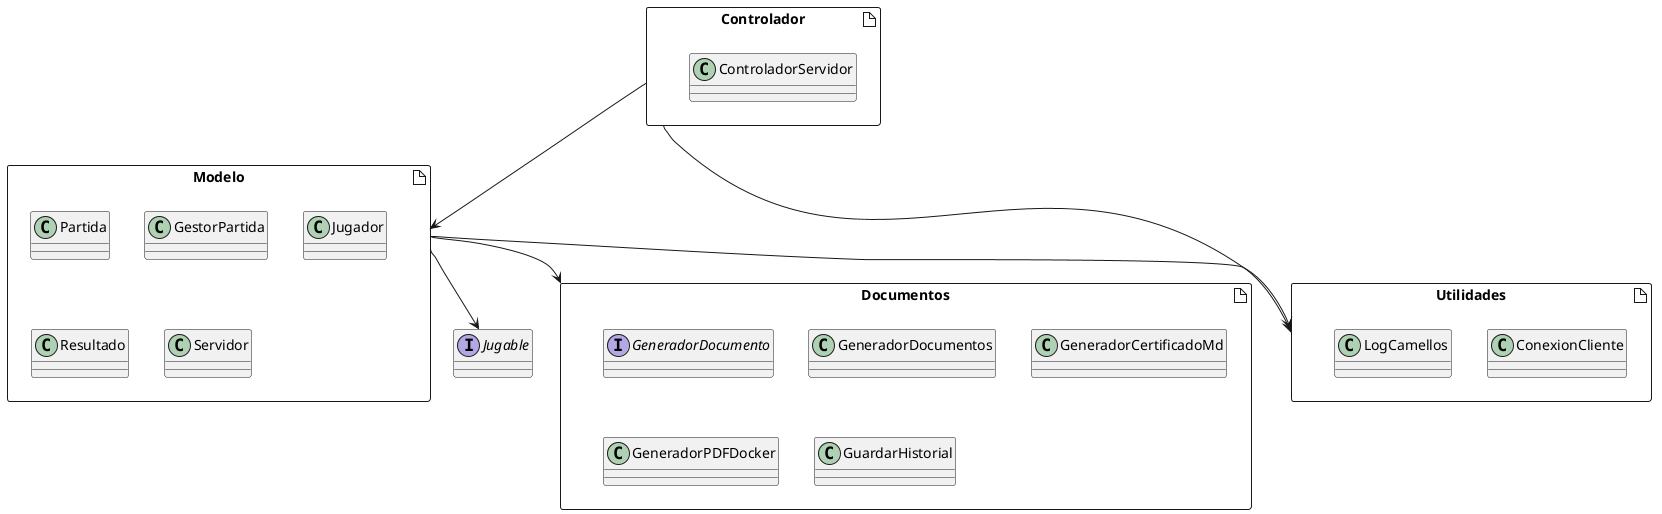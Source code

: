 ```plantuml

@startuml
skinparam componentStyle rectangle
allowmixing




' Componentes
artifact "Documentos" as Documentos {
    interface "GeneradorDocumento" as GeneradorDocumento
    class GeneradorDocumentos
    class GeneradorCertificadoMd
    class GeneradorPDFDocker
    class GuardarHistorial
}

artifact "Modelo" as Modelo {
    class Partida
    class GestorPartida
    class Jugador
    class Resultado
    class Servidor

}
artifact "Utilidades" as utilidades {
    class ConexionCliente
    class LogCamellos
}

artifact "Controlador" as Controlador {
    class ControladorServidor
    
}
interface "Jugable" as Jugable

' Relaciones de uso/implementación
Modelo --> Jugable
Modelo --> utilidades
Modelo --> Documentos
Controlador --> Modelo
Controlador --> utilidades



@enduml